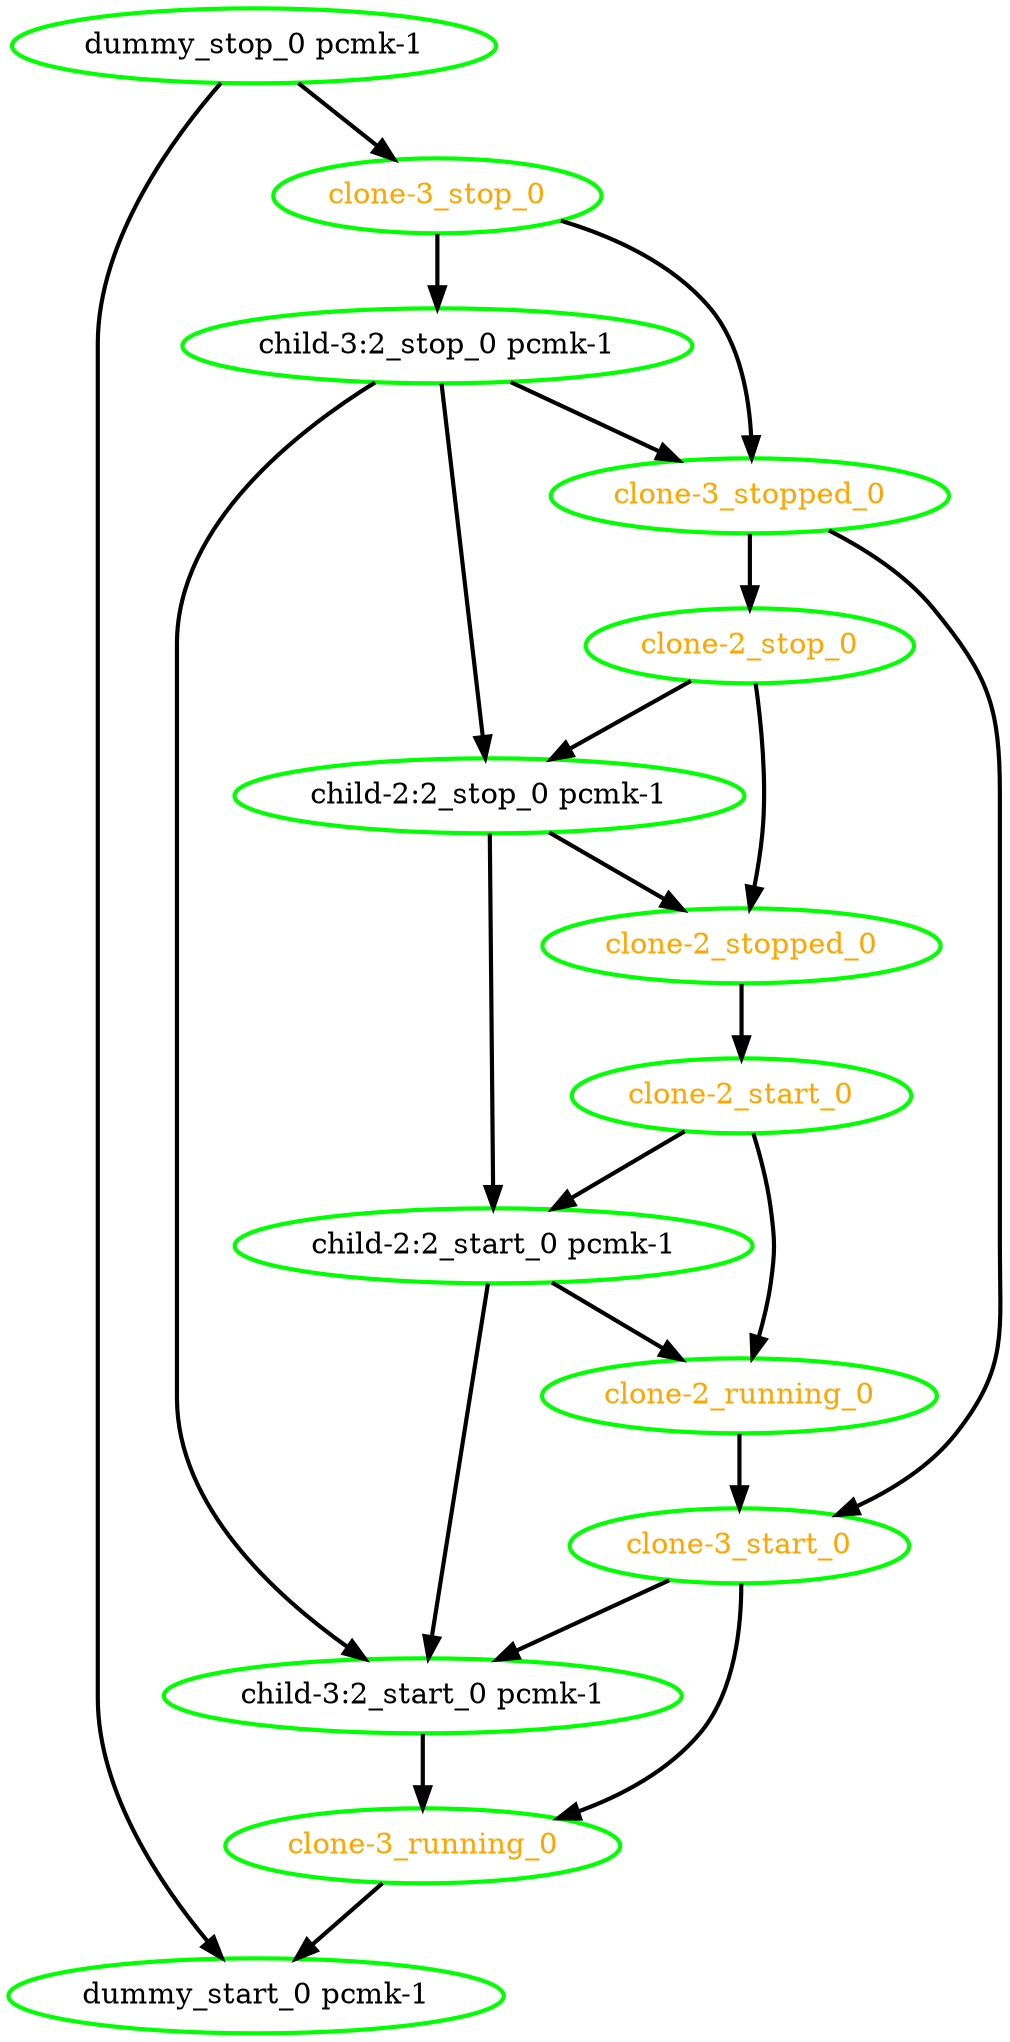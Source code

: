 digraph "g" {
"child-2:2_start_0 pcmk-1" -> "child-3:2_start_0 pcmk-1" [ style = bold]
"child-2:2_start_0 pcmk-1" -> "clone-2_running_0" [ style = bold]
"child-2:2_start_0 pcmk-1" [ style=bold color="green" fontcolor="black"]
"child-2:2_stop_0 pcmk-1" -> "child-2:2_start_0 pcmk-1" [ style = bold]
"child-2:2_stop_0 pcmk-1" -> "clone-2_stopped_0" [ style = bold]
"child-2:2_stop_0 pcmk-1" [ style=bold color="green" fontcolor="black"]
"child-3:2_start_0 pcmk-1" -> "clone-3_running_0" [ style = bold]
"child-3:2_start_0 pcmk-1" [ style=bold color="green" fontcolor="black"]
"child-3:2_stop_0 pcmk-1" -> "child-2:2_stop_0 pcmk-1" [ style = bold]
"child-3:2_stop_0 pcmk-1" -> "child-3:2_start_0 pcmk-1" [ style = bold]
"child-3:2_stop_0 pcmk-1" -> "clone-3_stopped_0" [ style = bold]
"child-3:2_stop_0 pcmk-1" [ style=bold color="green" fontcolor="black"]
"clone-2_running_0" -> "clone-3_start_0" [ style = bold]
"clone-2_running_0" [ style=bold color="green" fontcolor="orange"]
"clone-2_start_0" -> "child-2:2_start_0 pcmk-1" [ style = bold]
"clone-2_start_0" -> "clone-2_running_0" [ style = bold]
"clone-2_start_0" [ style=bold color="green" fontcolor="orange"]
"clone-2_stop_0" -> "child-2:2_stop_0 pcmk-1" [ style = bold]
"clone-2_stop_0" -> "clone-2_stopped_0" [ style = bold]
"clone-2_stop_0" [ style=bold color="green" fontcolor="orange"]
"clone-2_stopped_0" -> "clone-2_start_0" [ style = bold]
"clone-2_stopped_0" [ style=bold color="green" fontcolor="orange"]
"clone-3_running_0" -> "dummy_start_0 pcmk-1" [ style = bold]
"clone-3_running_0" [ style=bold color="green" fontcolor="orange"]
"clone-3_start_0" -> "child-3:2_start_0 pcmk-1" [ style = bold]
"clone-3_start_0" -> "clone-3_running_0" [ style = bold]
"clone-3_start_0" [ style=bold color="green" fontcolor="orange"]
"clone-3_stop_0" -> "child-3:2_stop_0 pcmk-1" [ style = bold]
"clone-3_stop_0" -> "clone-3_stopped_0" [ style = bold]
"clone-3_stop_0" [ style=bold color="green" fontcolor="orange"]
"clone-3_stopped_0" -> "clone-2_stop_0" [ style = bold]
"clone-3_stopped_0" -> "clone-3_start_0" [ style = bold]
"clone-3_stopped_0" [ style=bold color="green" fontcolor="orange"]
"dummy_start_0 pcmk-1" [ style=bold color="green" fontcolor="black"]
"dummy_stop_0 pcmk-1" -> "clone-3_stop_0" [ style = bold]
"dummy_stop_0 pcmk-1" -> "dummy_start_0 pcmk-1" [ style = bold]
"dummy_stop_0 pcmk-1" [ style=bold color="green" fontcolor="black"]
}
